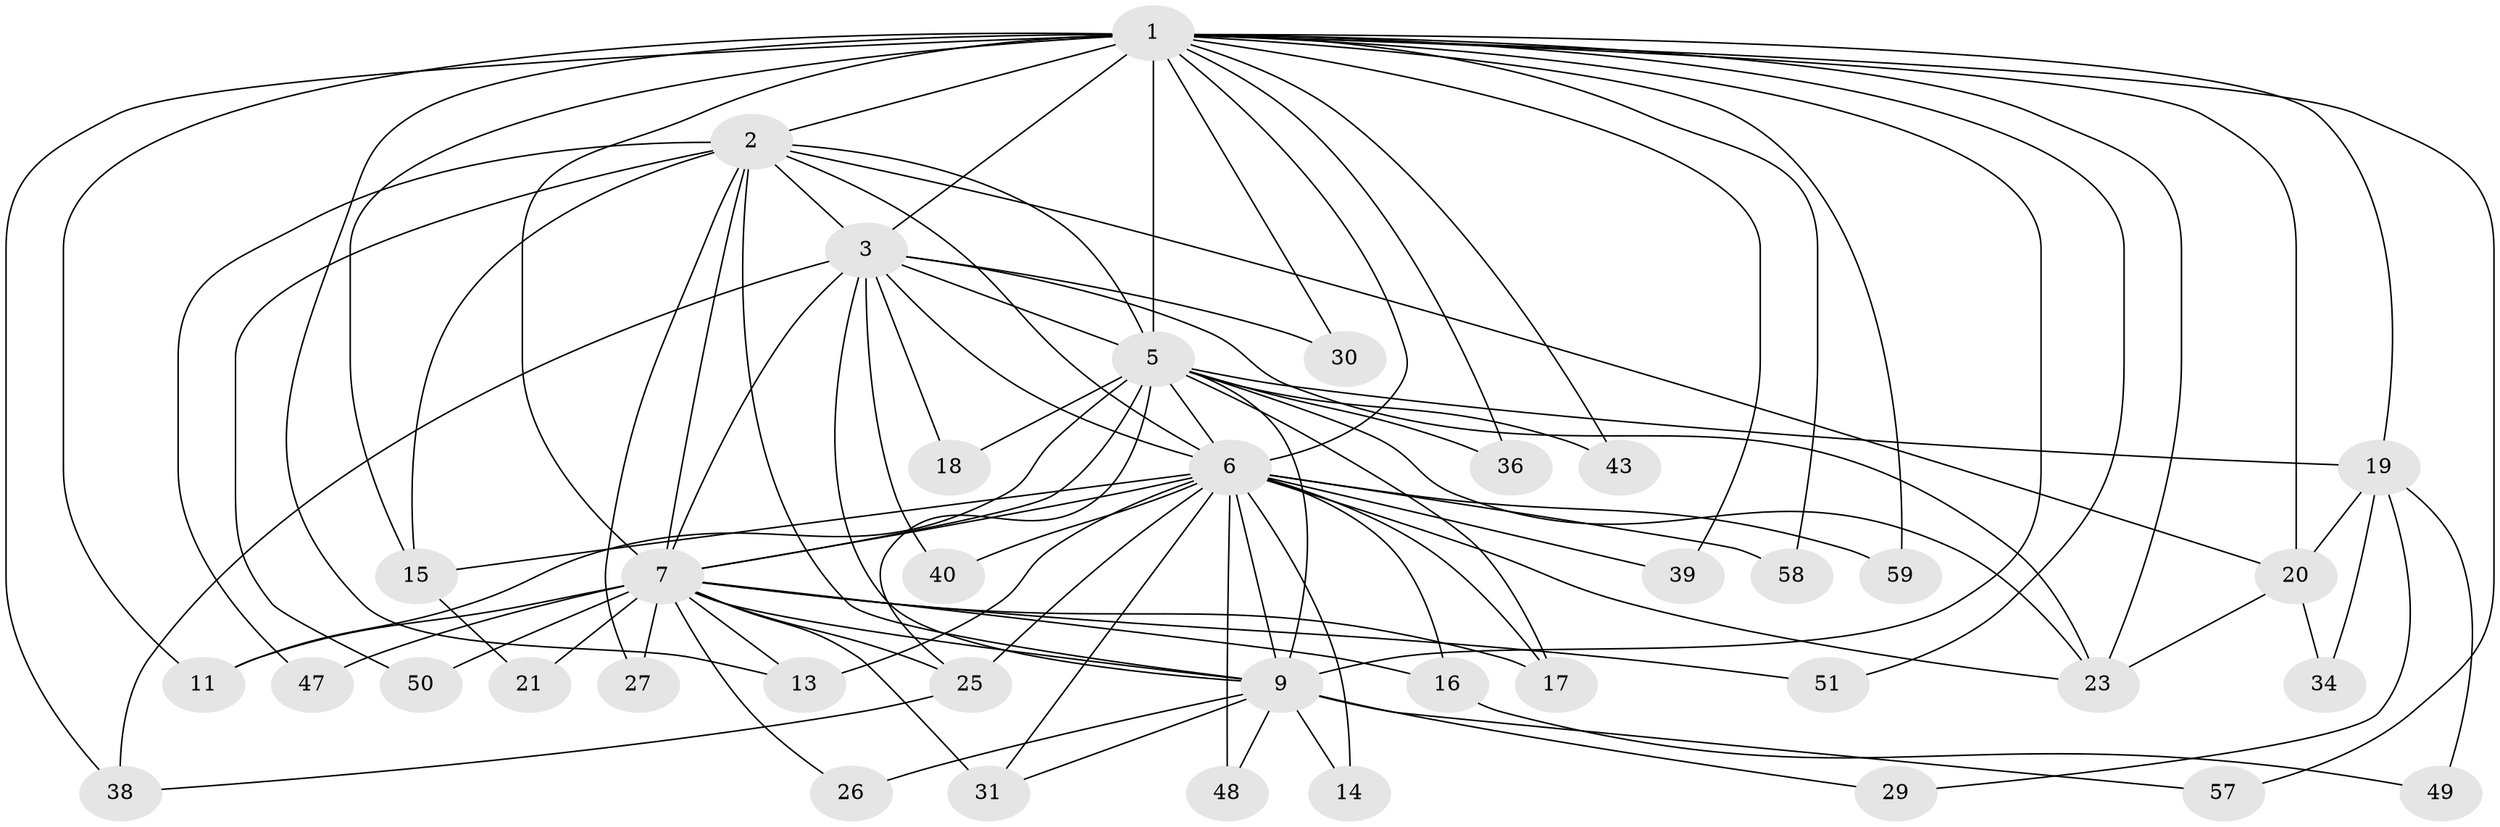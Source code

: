 // original degree distribution, {22: 0.025974025974025976, 14: 0.012987012987012988, 19: 0.012987012987012988, 18: 0.012987012987012988, 13: 0.025974025974025976, 25: 0.012987012987012988, 21: 0.012987012987012988, 20: 0.012987012987012988, 3: 0.12987012987012986, 6: 0.012987012987012988, 2: 0.6103896103896104, 4: 0.07792207792207792, 5: 0.025974025974025976, 7: 0.012987012987012988}
// Generated by graph-tools (version 1.1) at 2025/13/03/09/25 04:13:58]
// undirected, 38 vertices, 94 edges
graph export_dot {
graph [start="1"]
  node [color=gray90,style=filled];
  1 [super="+4+52+42+32+45"];
  2 [super="+46"];
  3 [super="+22+67+73"];
  5 [super="+12+77+76+8"];
  6;
  7 [super="+10+60+66+61+41"];
  9 [super="+37"];
  11 [super="+72"];
  13 [super="+33"];
  14;
  15 [super="+69"];
  16 [super="+28+71"];
  17;
  18;
  19;
  20;
  21;
  23 [super="+53+44"];
  25 [super="+55"];
  26;
  27;
  29;
  30;
  31 [super="+54+35"];
  34;
  36;
  38 [super="+68"];
  39;
  40;
  43;
  47;
  48;
  49;
  50;
  51;
  57;
  58;
  59;
  1 -- 2 [weight=2];
  1 -- 3 [weight=3];
  1 -- 5 [weight=4];
  1 -- 6 [weight=2];
  1 -- 7 [weight=7];
  1 -- 9 [weight=3];
  1 -- 19 [weight=2];
  1 -- 20;
  1 -- 30;
  1 -- 39;
  1 -- 51;
  1 -- 58;
  1 -- 15;
  1 -- 13;
  1 -- 23;
  1 -- 36;
  1 -- 38;
  1 -- 43;
  1 -- 57;
  1 -- 59;
  1 -- 11;
  2 -- 3;
  2 -- 5 [weight=2];
  2 -- 6;
  2 -- 7 [weight=3];
  2 -- 9;
  2 -- 15;
  2 -- 27;
  2 -- 47;
  2 -- 50;
  2 -- 20;
  3 -- 5 [weight=2];
  3 -- 6;
  3 -- 7 [weight=5];
  3 -- 9 [weight=3];
  3 -- 18;
  3 -- 30;
  3 -- 40;
  3 -- 23 [weight=2];
  3 -- 38;
  5 -- 6 [weight=3];
  5 -- 7 [weight=6];
  5 -- 9 [weight=3];
  5 -- 11;
  5 -- 17;
  5 -- 36;
  5 -- 23;
  5 -- 19;
  5 -- 43;
  5 -- 18;
  5 -- 25;
  6 -- 7 [weight=3];
  6 -- 9;
  6 -- 13;
  6 -- 14;
  6 -- 15;
  6 -- 16 [weight=2];
  6 -- 17;
  6 -- 25;
  6 -- 31;
  6 -- 39;
  6 -- 40;
  6 -- 48;
  6 -- 58;
  6 -- 59;
  6 -- 23;
  7 -- 9 [weight=4];
  7 -- 16 [weight=2];
  7 -- 25;
  7 -- 27;
  7 -- 11;
  7 -- 13;
  7 -- 21;
  7 -- 26;
  7 -- 31 [weight=2];
  7 -- 47;
  7 -- 50;
  7 -- 51;
  7 -- 17;
  9 -- 14;
  9 -- 26;
  9 -- 29;
  9 -- 48;
  9 -- 57;
  9 -- 31;
  15 -- 21;
  16 -- 49;
  19 -- 20;
  19 -- 29;
  19 -- 34;
  19 -- 49;
  20 -- 34;
  20 -- 23;
  25 -- 38;
}
